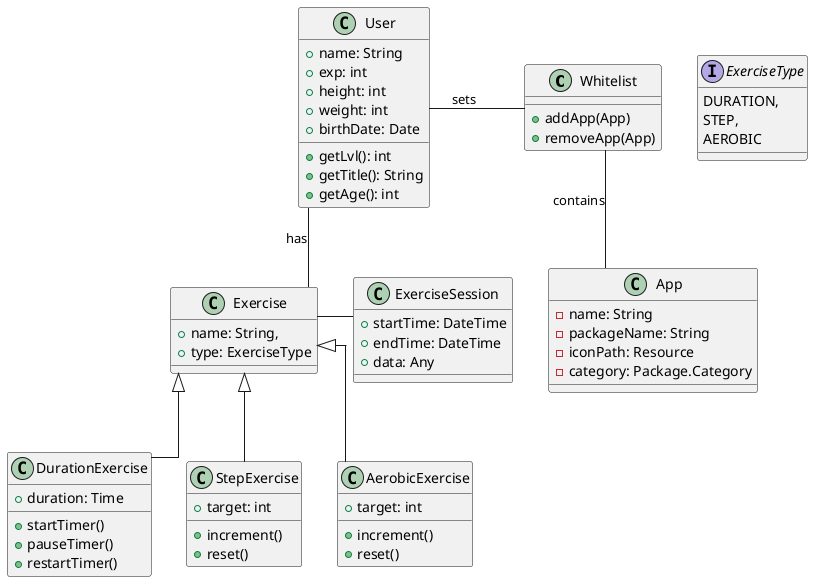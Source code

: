 @startuml
/'
This document describes the classes used in the app. It may not reflect the DAOs and
objects used for syncing with the Firebase Realtime Database
'/

skinparam linetype ortho

'RELATIONS =========================================================================================

Whitelist -- App : contains
Exercise - ExerciseSession

User -- Exercise : has
User - Whitelist : sets

class DurationExercise extends Exercise
class StepExercise extends Exercise
class AerobicExercise extends Exercise

'CLASS DEFINITIONS =================================================================================

class User {
    + name: String
    + exp: int
    + height: int
    + weight: int
    + birthDate: Date

    + getLvl(): int
    + getTitle(): String
    + getAge(): int
}

class Whitelist {

    + addApp(App)
    + removeApp(App)
}

class App {
    - name: String
    - packageName: String
    - iconPath: Resource
    - category: Package.Category
}

class Exercise {
    + name: String,
    + type: ExerciseType
}

class DurationExercise {
    + duration: Time

    + startTimer()
    + pauseTimer()
    + restartTimer()
}

class StepExercise {
    + target: int

    + increment()
    + reset()
}

class AerobicExercise {
    + target: int

    + increment()
    + reset()
}

class ExerciseSession {
    + startTime: DateTime
    + endTime: DateTime
    + data: Any
}

'INTERFACE DEFINITIONS =============================================================================
interface ExerciseType {
    DURATION,
    STEP,
    AEROBIC
}

@enduml